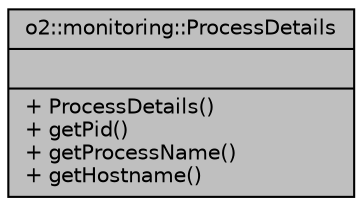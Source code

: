 digraph "o2::monitoring::ProcessDetails"
{
 // INTERACTIVE_SVG=YES
  bgcolor="transparent";
  edge [fontname="Helvetica",fontsize="10",labelfontname="Helvetica",labelfontsize="10"];
  node [fontname="Helvetica",fontsize="10",shape=record];
  Node1 [label="{o2::monitoring::ProcessDetails\n||+ ProcessDetails()\l+ getPid()\l+ getProcessName()\l+ getHostname()\l}",height=0.2,width=0.4,color="black", fillcolor="grey75", style="filled", fontcolor="black"];
}
